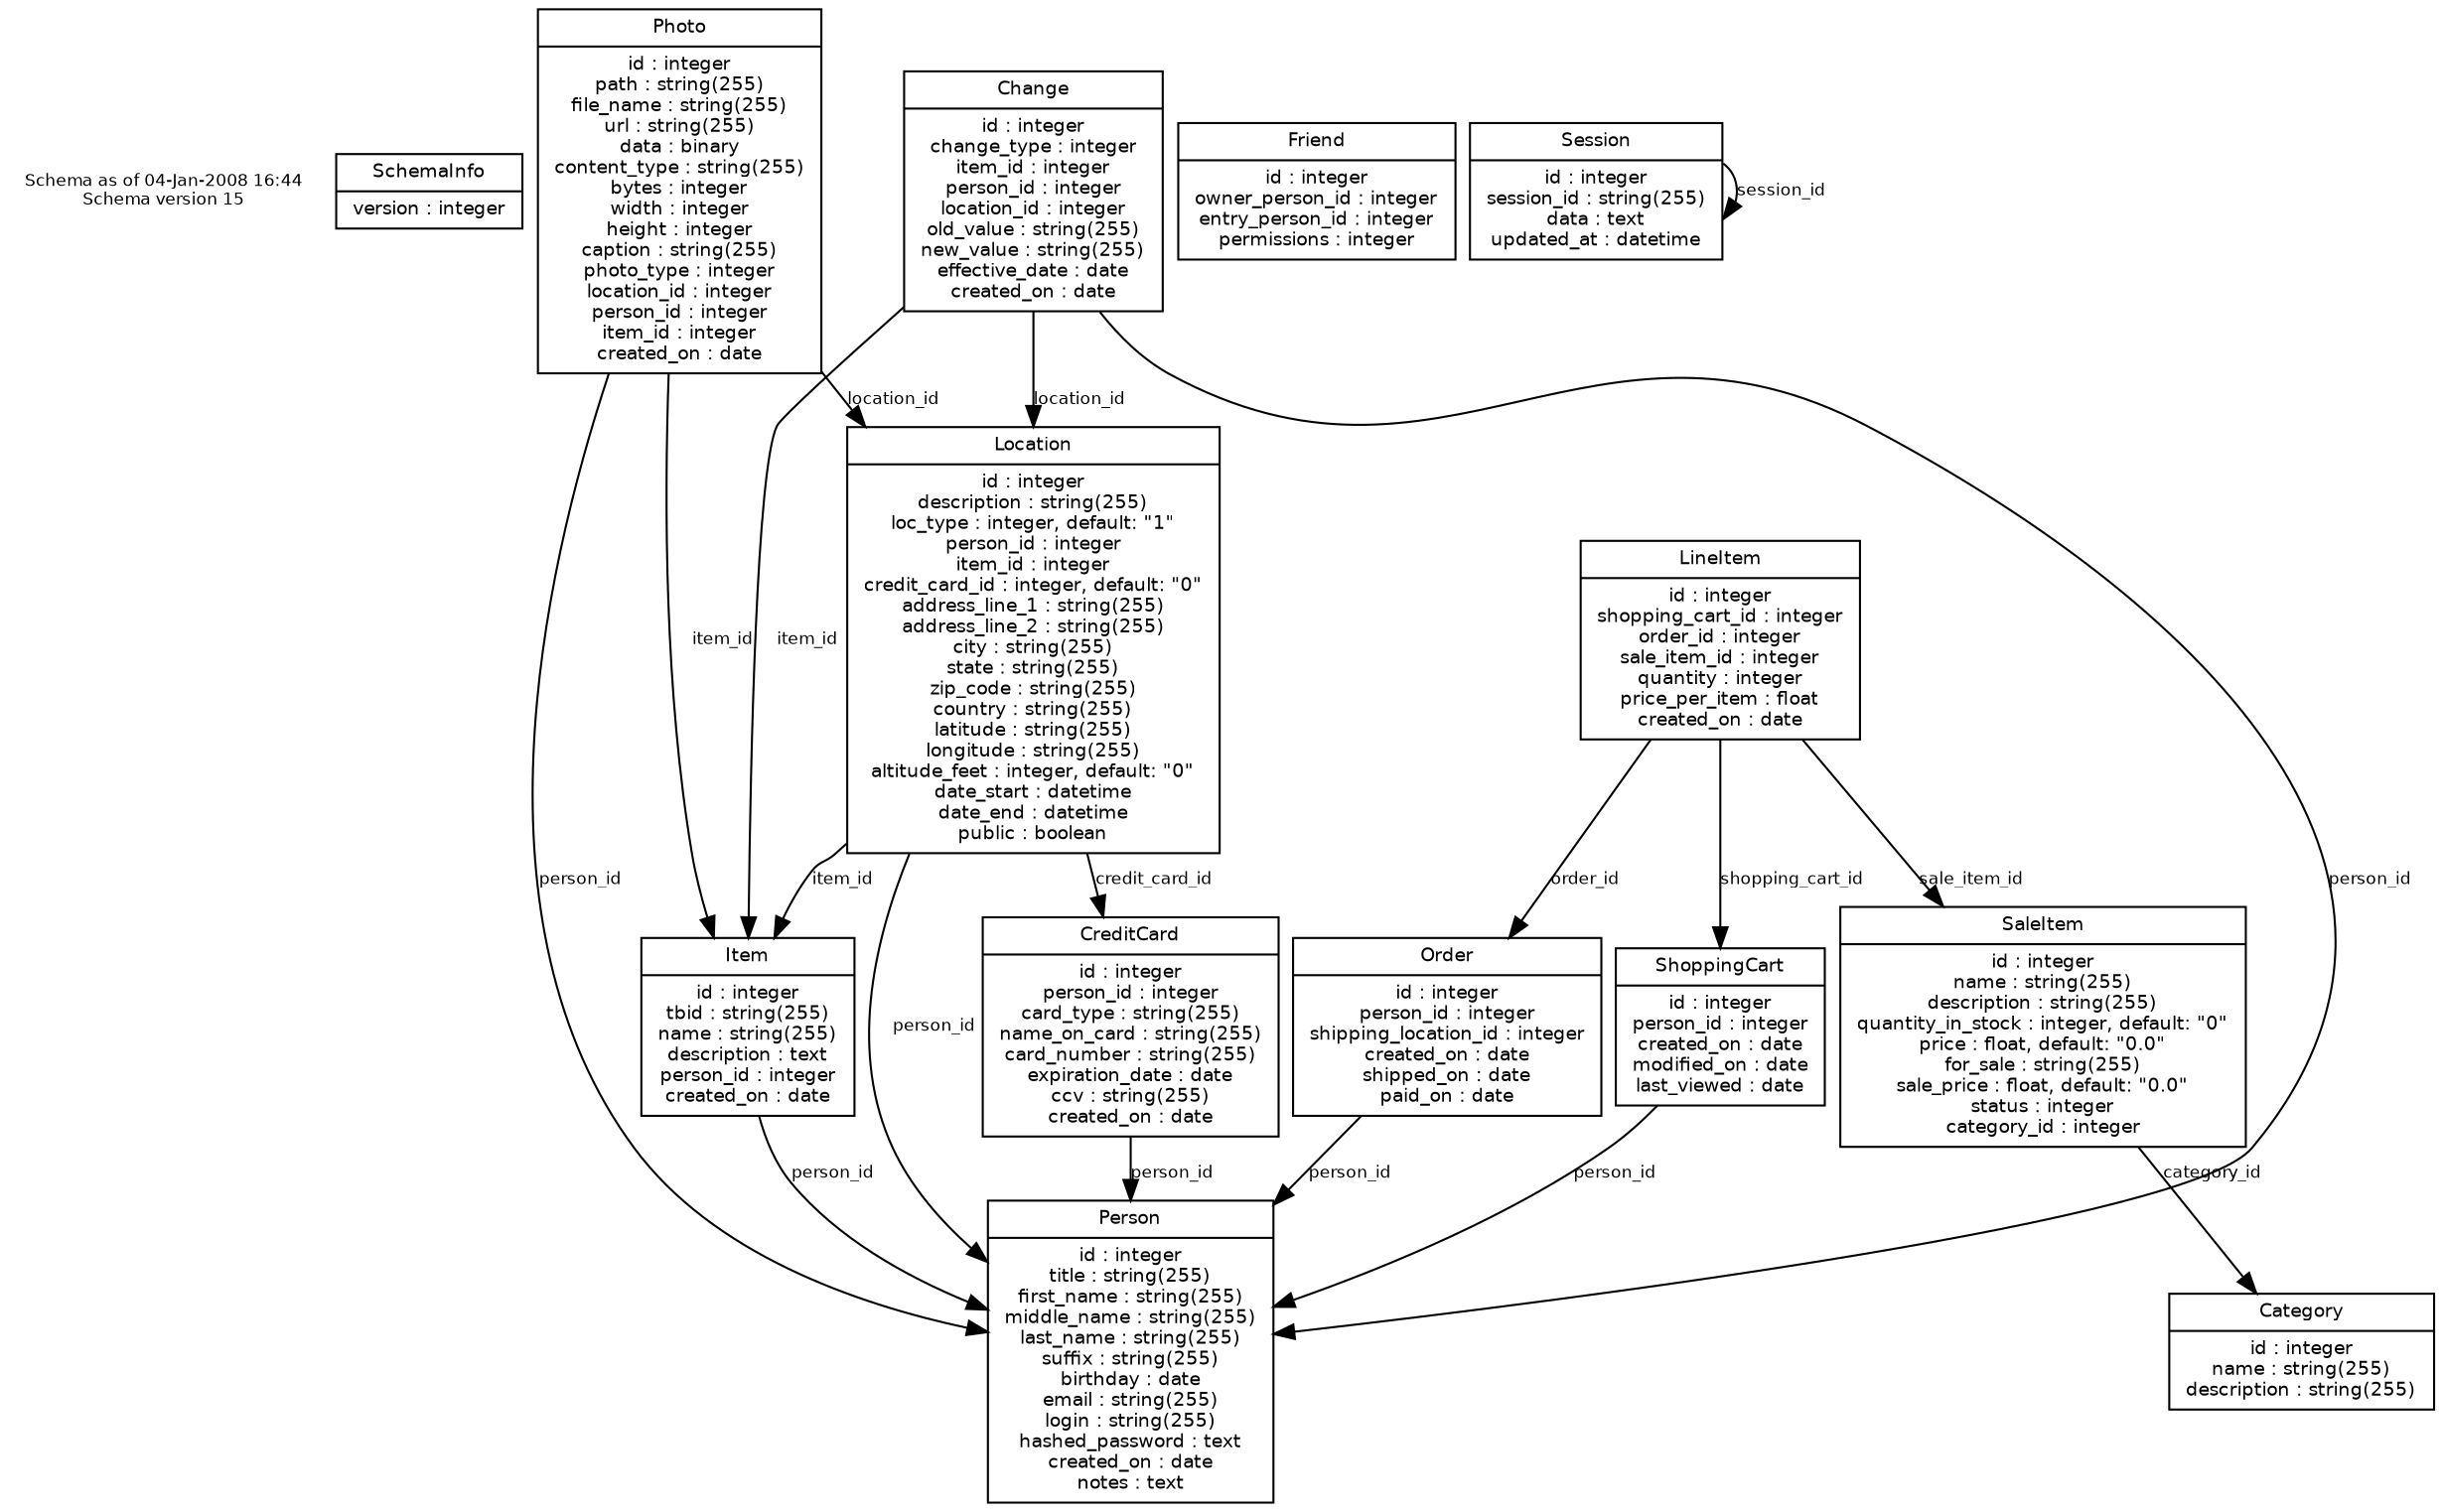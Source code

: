 digraph G {
	overlap=false;
	splines=true;
	node [fontname="Helvetica",fontsize=9];
	edge [fontname="Helvetica",fontsize=8];
	ranksep=0.1;
	nodesep=0.1;
	_schema_info [shape="plaintext", label="Schema as of 04-Jan-2008 16:44\nSchema version 15", fontname="Helvetica",fontsize=8];
	"SchemaInfo" [label="{SchemaInfo|version : integer\n}" shape="record"];
	"Person" [label="{Person|id : integer\ntitle : string(255)\nfirst_name : string(255)\nmiddle_name : string(255)\nlast_name : string(255)\nsuffix : string(255)\nbirthday : date\nemail : string(255)\nlogin : string(255)\nhashed_password : text\ncreated_on : date\nnotes : text\n}" shape="record"];
	"Item" [label="{Item|id : integer\ntbid : string(255)\nname : string(255)\ndescription : text\nperson_id : integer\ncreated_on : date\n}" shape="record"];
	"Category" [label="{Category|id : integer\nname : string(255)\ndescription : string(255)\n}" shape="record"];
	"SaleItem" [label="{SaleItem|id : integer\nname : string(255)\ndescription : string(255)\nquantity_in_stock : integer, default: \"0\"\nprice : float, default: \"0.0\"\nfor_sale : string(255)\nsale_price : float, default: \"0.0\"\nstatus : integer\ncategory_id : integer\n}" shape="record"];
	"CreditCard" [label="{CreditCard|id : integer\nperson_id : integer\ncard_type : string(255)\nname_on_card : string(255)\ncard_number : string(255)\nexpiration_date : date\nccv : string(255)\ncreated_on : date\n}" shape="record"];
	"Photo" [label="{Photo|id : integer\npath : string(255)\nfile_name : string(255)\nurl : string(255)\ndata : binary\ncontent_type : string(255)\nbytes : integer\nwidth : integer\nheight : integer\ncaption : string(255)\nphoto_type : integer\nlocation_id : integer\nperson_id : integer\nitem_id : integer\ncreated_on : date\n}" shape="record"];
	"ShoppingCart" [label="{ShoppingCart|id : integer\nperson_id : integer\ncreated_on : date\nmodified_on : date\nlast_viewed : date\n}" shape="record"];
	"LineItem" [label="{LineItem|id : integer\nshopping_cart_id : integer\norder_id : integer\nsale_item_id : integer\nquantity : integer\nprice_per_item : float\ncreated_on : date\n}" shape="record"];
	"Order" [label="{Order|id : integer\nperson_id : integer\nshipping_location_id : integer\ncreated_on : date\nshipped_on : date\npaid_on : date\n}" shape="record"];
	"Change" [label="{Change|id : integer\nchange_type : integer\nitem_id : integer\nperson_id : integer\nlocation_id : integer\nold_value : string(255)\nnew_value : string(255)\neffective_date : date\ncreated_on : date\n}" shape="record"];
	"Friend" [label="{Friend|id : integer\nowner_person_id : integer\nentry_person_id : integer\npermissions : integer\n}" shape="record"];
	"Session" [label="{Session|id : integer\nsession_id : string(255)\ndata : text\nupdated_at : datetime\n}" shape="record"];
	"Location" [label="{Location|id : integer\ndescription : string(255)\nloc_type : integer, default: \"1\"\nperson_id : integer\nitem_id : integer\ncredit_card_id : integer, default: \"0\"\naddress_line_1 : string(255)\naddress_line_2 : string(255)\ncity : string(255)\nstate : string(255)\nzip_code : string(255)\ncountry : string(255)\nlatitude : string(255)\nlongitude : string(255)\naltitude_feet : integer, default: \"0\"\ndate_start : datetime\ndate_end : datetime\npublic : boolean\n}" shape="record"];
	"Item" -> "Person" [label="person_id"]
	"SaleItem" -> "Category" [label="category_id"]
	"CreditCard" -> "Person" [label="person_id"]
	"Photo" -> "Location" [label="location_id"]
	"Photo" -> "Person" [label="person_id"]
	"Photo" -> "Item" [label="item_id"]
	"ShoppingCart" -> "Person" [label="person_id"]
	"LineItem" -> "ShoppingCart" [label="shopping_cart_id"]
	"LineItem" -> "Order" [label="order_id"]
	"LineItem" -> "SaleItem" [label="sale_item_id"]
	"Order" -> "Person" [label="person_id"]
	"Change" -> "Item" [label="item_id"]
	"Change" -> "Person" [label="person_id"]
	"Change" -> "Location" [label="location_id"]
	"Session" -> "Session" [label="session_id"]
	"Location" -> "Person" [label="person_id"]
	"Location" -> "Item" [label="item_id"]
	"Location" -> "CreditCard" [label="credit_card_id"]
}
